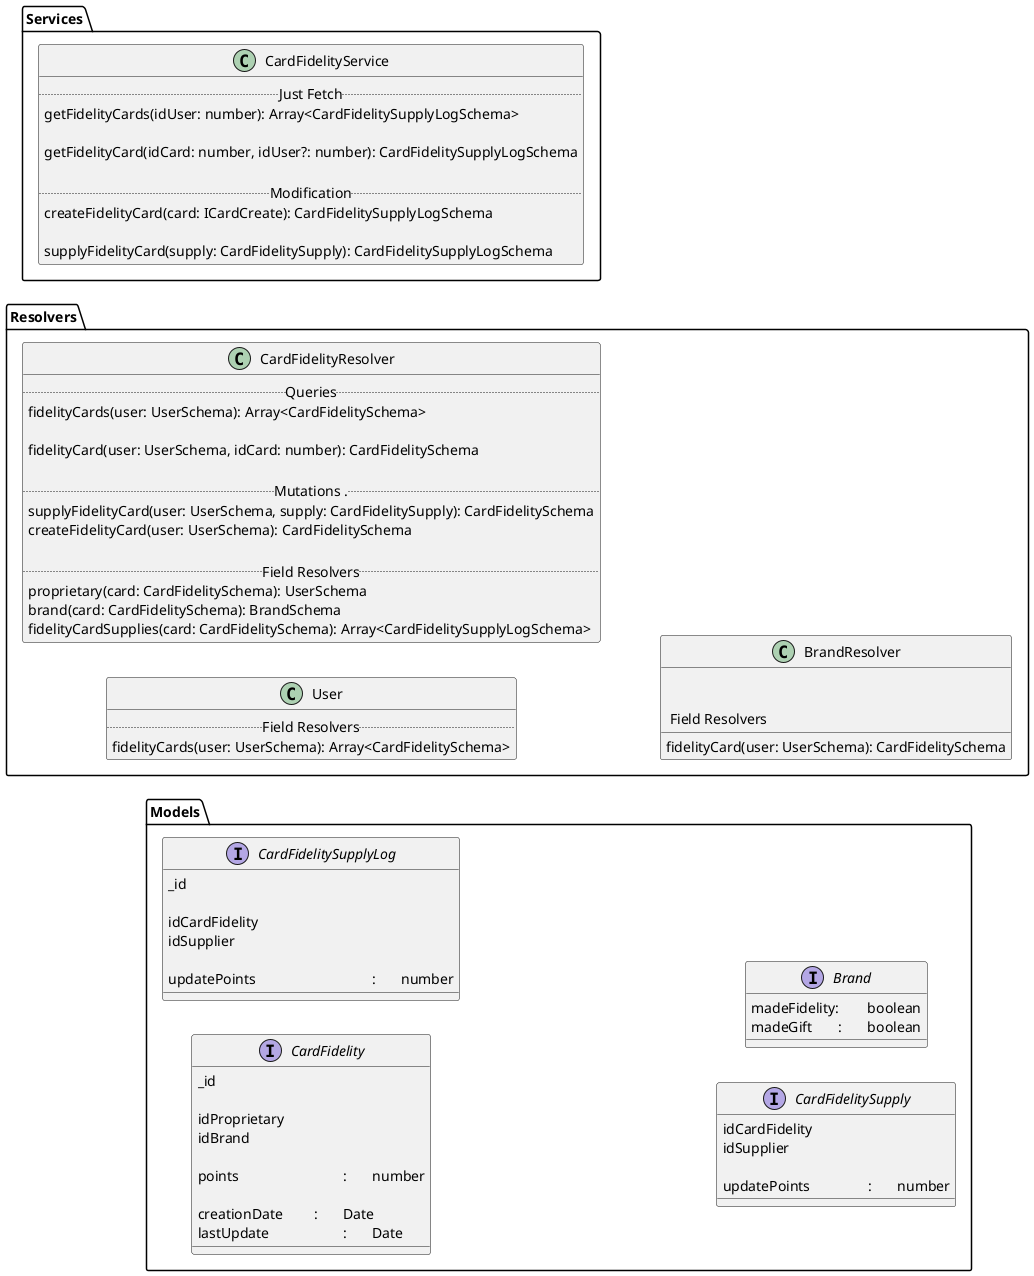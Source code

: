 @startuml
left to right direction
folder Models {
	interface CardFidelity {
		_id

		idProprietary
		idBrand

		points				:	number

		creationDate		:	Date
		lastUpdate			:	Date
	}


	interface CardFidelitySupplyLog {
		_id

		idCardFidelity
		idSupplier

		updatePoints				:	number
		
	}

	interface CardFidelitySupply {
		idCardFidelity
		idSupplier

		updatePoints		:	number
	}

	interface Brand {
		madeFidelity:	boolean
		madeGift	:	boolean
	}


}

folder Resolvers {

	class User {
		.. Field Resolvers ..
		fidelityCards(user: UserSchema): Array<CardFidelitySchema>
	}
	class CardFidelityResolver {
		.. Queries ..
		fidelityCards(user: UserSchema): Array<CardFidelitySchema>

		fidelityCard(user: UserSchema, idCard: number): CardFidelitySchema

		.. Mutations ...
		supplyFidelityCard(user: UserSchema, supply: CardFidelitySupply): CardFidelitySchema
		createFidelityCard(user: UserSchema): CardFidelitySchema

		.. Field Resolvers ..
		proprietary(card: CardFidelitySchema): UserSchema
		brand(card: CardFidelitySchema): BrandSchema
		fidelityCardSupplies(card: CardFidelitySchema): Array<CardFidelitySupplyLogSchema>
	}

	class BrandResolver {

		

		.. Field Resolvers ..
		fidelityCard(user: UserSchema): CardFidelitySchema
	}

}

folder Services {

	class CardFidelityService {
		.. Just Fetch ..
		getFidelityCards(idUser: number): Array<CardFidelitySupplyLogSchema>

		getFidelityCard(idCard: number, idUser?: number): CardFidelitySupplyLogSchema

		.. Modification ..
		createFidelityCard(card: ICardCreate): CardFidelitySupplyLogSchema

		supplyFidelityCard(supply: CardFidelitySupply): CardFidelitySupplyLogSchema 
	}
}

@enduml